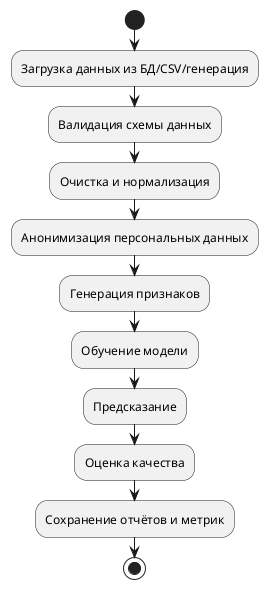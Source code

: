 @startuml
start

:Загрузка данных из БД/CSV/генерация;
:Валидация схемы данных;
:Очистка и нормализация;
:Анонимизация персональных данных;
:Генерация признаков;
:Обучение модели;
:Предсказание;
:Оценка качества;
:Сохранение отчётов и метрик;

stop
@enduml
